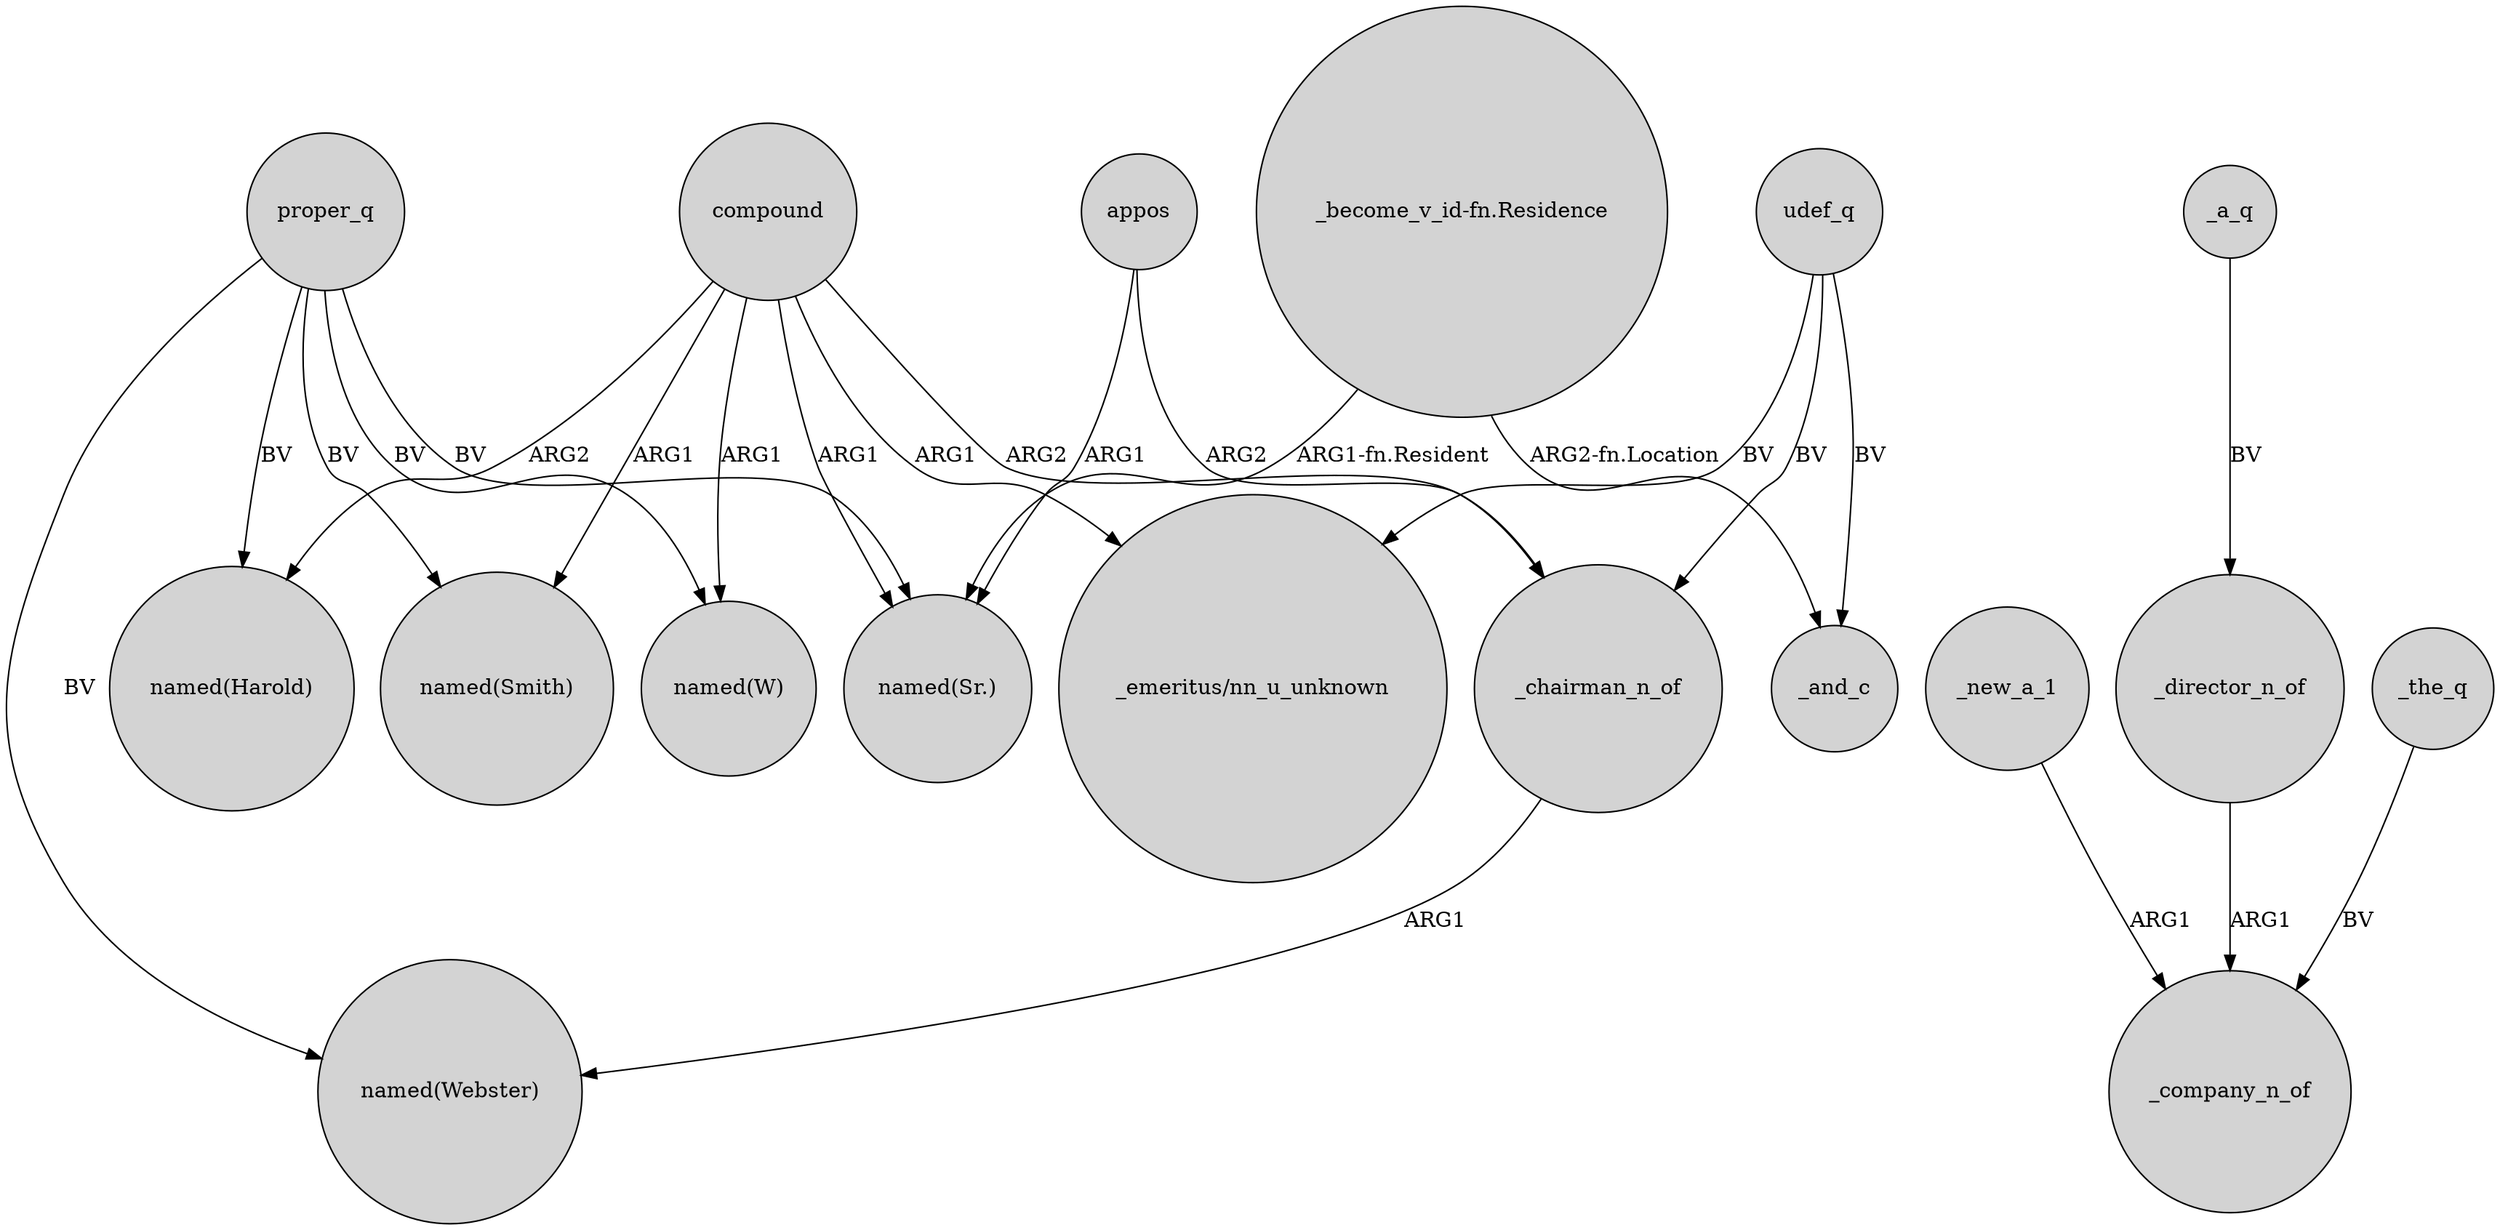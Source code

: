 digraph {
	node [shape=circle style=filled]
	compound -> _chairman_n_of [label=ARG2]
	compound -> "named(Harold)" [label=ARG2]
	proper_q -> "named(Smith)" [label=BV]
	"_become_v_id-fn.Residence" -> "named(Sr.)" [label="ARG1-fn.Resident"]
	udef_q -> _chairman_n_of [label=BV]
	proper_q -> "named(Harold)" [label=BV]
	udef_q -> _and_c [label=BV]
	compound -> "named(Smith)" [label=ARG1]
	udef_q -> "_emeritus/nn_u_unknown" [label=BV]
	proper_q -> "named(W)" [label=BV]
	proper_q -> "named(Webster)" [label=BV]
	proper_q -> "named(Sr.)" [label=BV]
	appos -> "named(Sr.)" [label=ARG1]
	compound -> "named(Sr.)" [label=ARG1]
	_new_a_1 -> _company_n_of [label=ARG1]
	appos -> _chairman_n_of [label=ARG2]
	_chairman_n_of -> "named(Webster)" [label=ARG1]
	_a_q -> _director_n_of [label=BV]
	compound -> "named(W)" [label=ARG1]
	compound -> "_emeritus/nn_u_unknown" [label=ARG1]
	_the_q -> _company_n_of [label=BV]
	"_become_v_id-fn.Residence" -> _and_c [label="ARG2-fn.Location"]
	_director_n_of -> _company_n_of [label=ARG1]
}
